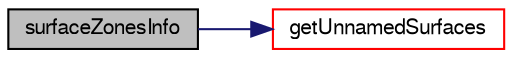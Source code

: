 digraph "surfaceZonesInfo"
{
  bgcolor="transparent";
  edge [fontname="FreeSans",fontsize="10",labelfontname="FreeSans",labelfontsize="10"];
  node [fontname="FreeSans",fontsize="10",shape=record];
  rankdir="LR";
  Node309 [label="surfaceZonesInfo",height=0.2,width=0.4,color="black", fillcolor="grey75", style="filled", fontcolor="black"];
  Node309 -> Node310 [color="midnightblue",fontsize="10",style="solid",fontname="FreeSans"];
  Node310 [label="getUnnamedSurfaces",height=0.2,width=0.4,color="red",URL="$a24690.html#a1f8c08324d9ad320e759f30f23b2d151",tooltip="Get indices of unnamed surfaces (surfaces without faceZoneName) "];
}
